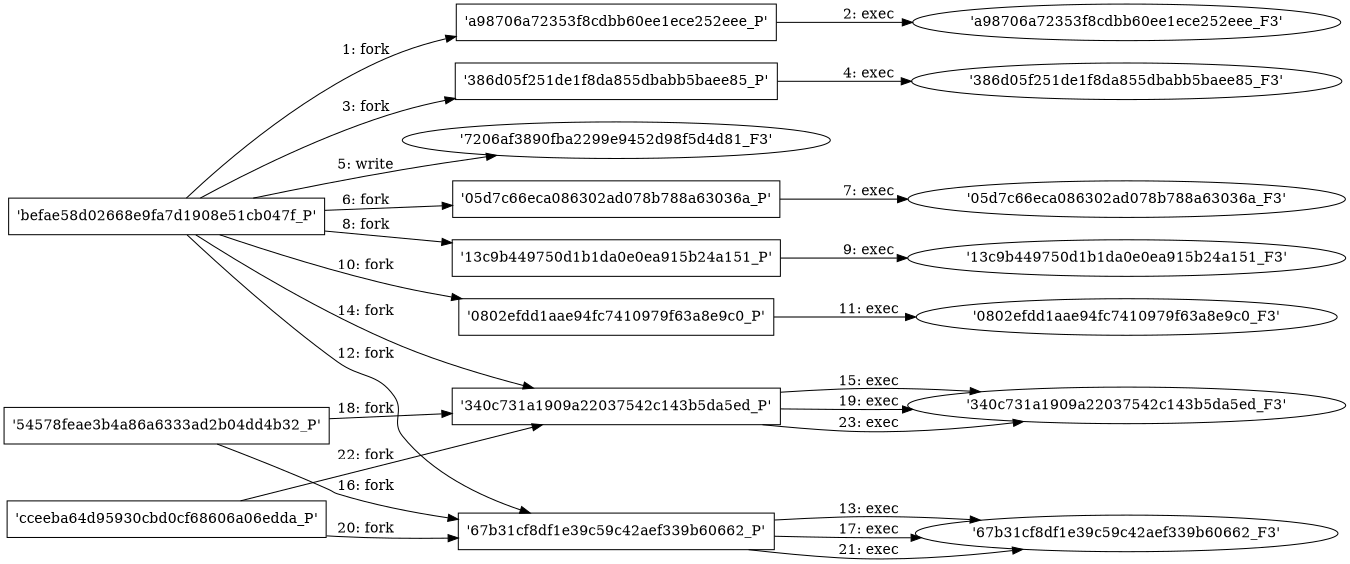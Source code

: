 digraph "D:\Learning\Paper\apt\基于CTI的攻击预警\Dataset\攻击图\ASGfromALLCTI\Microsoft Patch Tuesday for Jan. 2021 — Snort rules and prominent vulnerabilities.dot" {
rankdir="LR"
size="9"
fixedsize="false"
splines="true"
nodesep=0.3
ranksep=0
fontsize=10
overlap="scalexy"
engine= "neato"
	"'befae58d02668e9fa7d1908e51cb047f_P'" [node_type=Process shape=box]
	"'a98706a72353f8cdbb60ee1ece252eee_P'" [node_type=Process shape=box]
	"'befae58d02668e9fa7d1908e51cb047f_P'" -> "'a98706a72353f8cdbb60ee1ece252eee_P'" [label="1: fork"]
	"'a98706a72353f8cdbb60ee1ece252eee_P'" [node_type=Process shape=box]
	"'a98706a72353f8cdbb60ee1ece252eee_F3'" [node_type=File shape=ellipse]
	"'a98706a72353f8cdbb60ee1ece252eee_P'" -> "'a98706a72353f8cdbb60ee1ece252eee_F3'" [label="2: exec"]
	"'befae58d02668e9fa7d1908e51cb047f_P'" [node_type=Process shape=box]
	"'386d05f251de1f8da855dbabb5baee85_P'" [node_type=Process shape=box]
	"'befae58d02668e9fa7d1908e51cb047f_P'" -> "'386d05f251de1f8da855dbabb5baee85_P'" [label="3: fork"]
	"'386d05f251de1f8da855dbabb5baee85_P'" [node_type=Process shape=box]
	"'386d05f251de1f8da855dbabb5baee85_F3'" [node_type=File shape=ellipse]
	"'386d05f251de1f8da855dbabb5baee85_P'" -> "'386d05f251de1f8da855dbabb5baee85_F3'" [label="4: exec"]
	"'7206af3890fba2299e9452d98f5d4d81_F3'" [node_type=file shape=ellipse]
	"'befae58d02668e9fa7d1908e51cb047f_P'" [node_type=Process shape=box]
	"'befae58d02668e9fa7d1908e51cb047f_P'" -> "'7206af3890fba2299e9452d98f5d4d81_F3'" [label="5: write"]
	"'befae58d02668e9fa7d1908e51cb047f_P'" [node_type=Process shape=box]
	"'05d7c66eca086302ad078b788a63036a_P'" [node_type=Process shape=box]
	"'befae58d02668e9fa7d1908e51cb047f_P'" -> "'05d7c66eca086302ad078b788a63036a_P'" [label="6: fork"]
	"'05d7c66eca086302ad078b788a63036a_P'" [node_type=Process shape=box]
	"'05d7c66eca086302ad078b788a63036a_F3'" [node_type=File shape=ellipse]
	"'05d7c66eca086302ad078b788a63036a_P'" -> "'05d7c66eca086302ad078b788a63036a_F3'" [label="7: exec"]
	"'befae58d02668e9fa7d1908e51cb047f_P'" [node_type=Process shape=box]
	"'13c9b449750d1b1da0e0ea915b24a151_P'" [node_type=Process shape=box]
	"'befae58d02668e9fa7d1908e51cb047f_P'" -> "'13c9b449750d1b1da0e0ea915b24a151_P'" [label="8: fork"]
	"'13c9b449750d1b1da0e0ea915b24a151_P'" [node_type=Process shape=box]
	"'13c9b449750d1b1da0e0ea915b24a151_F3'" [node_type=File shape=ellipse]
	"'13c9b449750d1b1da0e0ea915b24a151_P'" -> "'13c9b449750d1b1da0e0ea915b24a151_F3'" [label="9: exec"]
	"'befae58d02668e9fa7d1908e51cb047f_P'" [node_type=Process shape=box]
	"'0802efdd1aae94fc7410979f63a8e9c0_P'" [node_type=Process shape=box]
	"'befae58d02668e9fa7d1908e51cb047f_P'" -> "'0802efdd1aae94fc7410979f63a8e9c0_P'" [label="10: fork"]
	"'0802efdd1aae94fc7410979f63a8e9c0_P'" [node_type=Process shape=box]
	"'0802efdd1aae94fc7410979f63a8e9c0_F3'" [node_type=File shape=ellipse]
	"'0802efdd1aae94fc7410979f63a8e9c0_P'" -> "'0802efdd1aae94fc7410979f63a8e9c0_F3'" [label="11: exec"]
	"'befae58d02668e9fa7d1908e51cb047f_P'" [node_type=Process shape=box]
	"'67b31cf8df1e39c59c42aef339b60662_P'" [node_type=Process shape=box]
	"'befae58d02668e9fa7d1908e51cb047f_P'" -> "'67b31cf8df1e39c59c42aef339b60662_P'" [label="12: fork"]
	"'67b31cf8df1e39c59c42aef339b60662_P'" [node_type=Process shape=box]
	"'67b31cf8df1e39c59c42aef339b60662_F3'" [node_type=File shape=ellipse]
	"'67b31cf8df1e39c59c42aef339b60662_P'" -> "'67b31cf8df1e39c59c42aef339b60662_F3'" [label="13: exec"]
	"'befae58d02668e9fa7d1908e51cb047f_P'" [node_type=Process shape=box]
	"'340c731a1909a22037542c143b5da5ed_P'" [node_type=Process shape=box]
	"'befae58d02668e9fa7d1908e51cb047f_P'" -> "'340c731a1909a22037542c143b5da5ed_P'" [label="14: fork"]
	"'340c731a1909a22037542c143b5da5ed_P'" [node_type=Process shape=box]
	"'340c731a1909a22037542c143b5da5ed_F3'" [node_type=File shape=ellipse]
	"'340c731a1909a22037542c143b5da5ed_P'" -> "'340c731a1909a22037542c143b5da5ed_F3'" [label="15: exec"]
	"'54578feae3b4a86a6333ad2b04dd4b32_P'" [node_type=Process shape=box]
	"'67b31cf8df1e39c59c42aef339b60662_P'" [node_type=Process shape=box]
	"'54578feae3b4a86a6333ad2b04dd4b32_P'" -> "'67b31cf8df1e39c59c42aef339b60662_P'" [label="16: fork"]
	"'67b31cf8df1e39c59c42aef339b60662_P'" [node_type=Process shape=box]
	"'67b31cf8df1e39c59c42aef339b60662_F3'" [node_type=File shape=ellipse]
	"'67b31cf8df1e39c59c42aef339b60662_P'" -> "'67b31cf8df1e39c59c42aef339b60662_F3'" [label="17: exec"]
	"'54578feae3b4a86a6333ad2b04dd4b32_P'" [node_type=Process shape=box]
	"'340c731a1909a22037542c143b5da5ed_P'" [node_type=Process shape=box]
	"'54578feae3b4a86a6333ad2b04dd4b32_P'" -> "'340c731a1909a22037542c143b5da5ed_P'" [label="18: fork"]
	"'340c731a1909a22037542c143b5da5ed_P'" [node_type=Process shape=box]
	"'340c731a1909a22037542c143b5da5ed_F3'" [node_type=File shape=ellipse]
	"'340c731a1909a22037542c143b5da5ed_P'" -> "'340c731a1909a22037542c143b5da5ed_F3'" [label="19: exec"]
	"'cceeba64d95930cbd0cf68606a06edda_P'" [node_type=Process shape=box]
	"'67b31cf8df1e39c59c42aef339b60662_P'" [node_type=Process shape=box]
	"'cceeba64d95930cbd0cf68606a06edda_P'" -> "'67b31cf8df1e39c59c42aef339b60662_P'" [label="20: fork"]
	"'67b31cf8df1e39c59c42aef339b60662_P'" [node_type=Process shape=box]
	"'67b31cf8df1e39c59c42aef339b60662_F3'" [node_type=File shape=ellipse]
	"'67b31cf8df1e39c59c42aef339b60662_P'" -> "'67b31cf8df1e39c59c42aef339b60662_F3'" [label="21: exec"]
	"'cceeba64d95930cbd0cf68606a06edda_P'" [node_type=Process shape=box]
	"'340c731a1909a22037542c143b5da5ed_P'" [node_type=Process shape=box]
	"'cceeba64d95930cbd0cf68606a06edda_P'" -> "'340c731a1909a22037542c143b5da5ed_P'" [label="22: fork"]
	"'340c731a1909a22037542c143b5da5ed_P'" [node_type=Process shape=box]
	"'340c731a1909a22037542c143b5da5ed_F3'" [node_type=File shape=ellipse]
	"'340c731a1909a22037542c143b5da5ed_P'" -> "'340c731a1909a22037542c143b5da5ed_F3'" [label="23: exec"]
}
